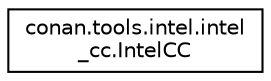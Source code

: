 digraph "Graphical Class Hierarchy"
{
 // LATEX_PDF_SIZE
  edge [fontname="Helvetica",fontsize="10",labelfontname="Helvetica",labelfontsize="10"];
  node [fontname="Helvetica",fontsize="10",shape=record];
  rankdir="LR";
  Node0 [label="conan.tools.intel.intel\l_cc.IntelCC",height=0.2,width=0.4,color="black", fillcolor="white", style="filled",URL="$classconan_1_1tools_1_1intel_1_1intel__cc_1_1IntelCC.html",tooltip=" "];
}
